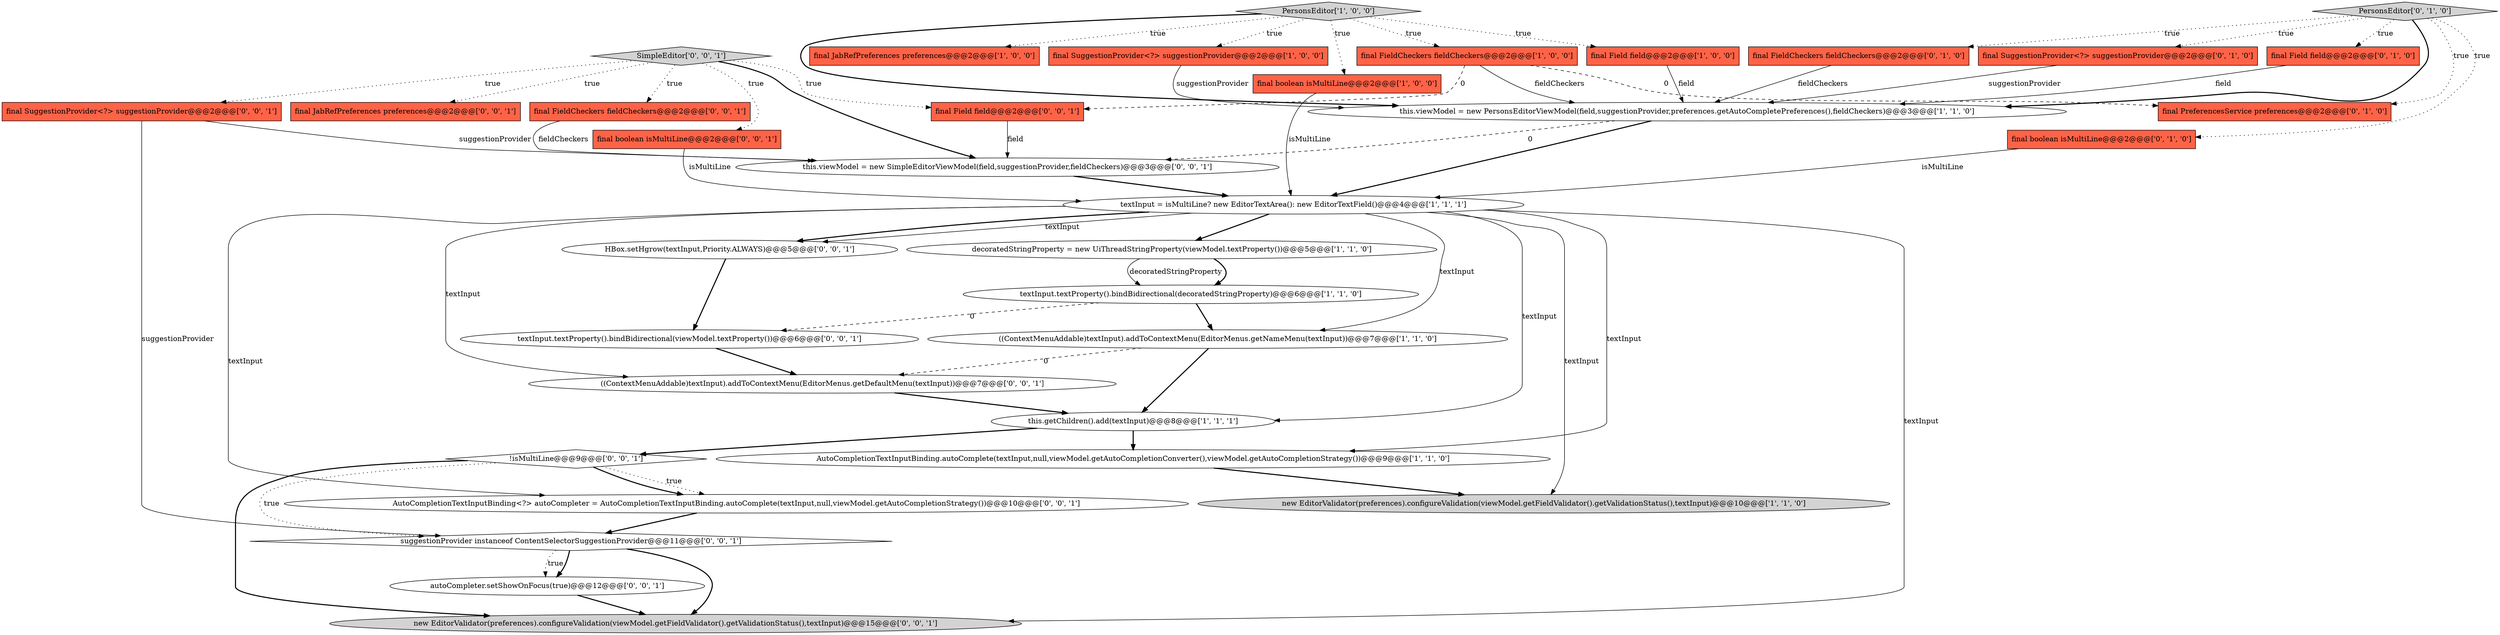 digraph {
30 [style = filled, label = "this.viewModel = new SimpleEditorViewModel(field,suggestionProvider,fieldCheckers)@@@3@@@['0', '0', '1']", fillcolor = white, shape = ellipse image = "AAA0AAABBB3BBB"];
32 [style = filled, label = "suggestionProvider instanceof ContentSelectorSuggestionProvider@@@11@@@['0', '0', '1']", fillcolor = white, shape = diamond image = "AAA0AAABBB3BBB"];
31 [style = filled, label = "textInput.textProperty().bindBidirectional(viewModel.textProperty())@@@6@@@['0', '0', '1']", fillcolor = white, shape = ellipse image = "AAA0AAABBB3BBB"];
21 [style = filled, label = "HBox.setHgrow(textInput,Priority.ALWAYS)@@@5@@@['0', '0', '1']", fillcolor = white, shape = ellipse image = "AAA0AAABBB3BBB"];
16 [style = filled, label = "final FieldCheckers fieldCheckers@@@2@@@['0', '1', '0']", fillcolor = tomato, shape = box image = "AAA0AAABBB2BBB"];
28 [style = filled, label = "AutoCompletionTextInputBinding<?> autoCompleter = AutoCompletionTextInputBinding.autoComplete(textInput,null,viewModel.getAutoCompletionStrategy())@@@10@@@['0', '0', '1']", fillcolor = white, shape = ellipse image = "AAA0AAABBB3BBB"];
0 [style = filled, label = "final boolean isMultiLine@@@2@@@['1', '0', '0']", fillcolor = tomato, shape = box image = "AAA0AAABBB1BBB"];
10 [style = filled, label = "final JabRefPreferences preferences@@@2@@@['1', '0', '0']", fillcolor = tomato, shape = box image = "AAA0AAABBB1BBB"];
18 [style = filled, label = "final SuggestionProvider<?> suggestionProvider@@@2@@@['0', '1', '0']", fillcolor = tomato, shape = box image = "AAA0AAABBB2BBB"];
13 [style = filled, label = "textInput = isMultiLine? new EditorTextArea(): new EditorTextField()@@@4@@@['1', '1', '1']", fillcolor = white, shape = ellipse image = "AAA0AAABBB1BBB"];
17 [style = filled, label = "final boolean isMultiLine@@@2@@@['0', '1', '0']", fillcolor = tomato, shape = box image = "AAA0AAABBB2BBB"];
24 [style = filled, label = "SimpleEditor['0', '0', '1']", fillcolor = lightgray, shape = diamond image = "AAA0AAABBB3BBB"];
22 [style = filled, label = "final boolean isMultiLine@@@2@@@['0', '0', '1']", fillcolor = tomato, shape = box image = "AAA0AAABBB3BBB"];
14 [style = filled, label = "final Field field@@@2@@@['0', '1', '0']", fillcolor = tomato, shape = box image = "AAA0AAABBB2BBB"];
25 [style = filled, label = "!isMultiLine@@@9@@@['0', '0', '1']", fillcolor = white, shape = diamond image = "AAA0AAABBB3BBB"];
29 [style = filled, label = "final JabRefPreferences preferences@@@2@@@['0', '0', '1']", fillcolor = tomato, shape = box image = "AAA0AAABBB3BBB"];
4 [style = filled, label = "this.getChildren().add(textInput)@@@8@@@['1', '1', '1']", fillcolor = white, shape = ellipse image = "AAA0AAABBB1BBB"];
11 [style = filled, label = "new EditorValidator(preferences).configureValidation(viewModel.getFieldValidator().getValidationStatus(),textInput)@@@10@@@['1', '1', '0']", fillcolor = lightgray, shape = ellipse image = "AAA0AAABBB1BBB"];
12 [style = filled, label = "final FieldCheckers fieldCheckers@@@2@@@['1', '0', '0']", fillcolor = tomato, shape = box image = "AAA1AAABBB1BBB"];
26 [style = filled, label = "final FieldCheckers fieldCheckers@@@2@@@['0', '0', '1']", fillcolor = tomato, shape = box image = "AAA0AAABBB3BBB"];
27 [style = filled, label = "final SuggestionProvider<?> suggestionProvider@@@2@@@['0', '0', '1']", fillcolor = tomato, shape = box image = "AAA0AAABBB3BBB"];
33 [style = filled, label = "final Field field@@@2@@@['0', '0', '1']", fillcolor = tomato, shape = box image = "AAA0AAABBB3BBB"];
34 [style = filled, label = "new EditorValidator(preferences).configureValidation(viewModel.getFieldValidator().getValidationStatus(),textInput)@@@15@@@['0', '0', '1']", fillcolor = lightgray, shape = ellipse image = "AAA0AAABBB3BBB"];
6 [style = filled, label = "AutoCompletionTextInputBinding.autoComplete(textInput,null,viewModel.getAutoCompletionConverter(),viewModel.getAutoCompletionStrategy())@@@9@@@['1', '1', '0']", fillcolor = white, shape = ellipse image = "AAA0AAABBB1BBB"];
19 [style = filled, label = "final PreferencesService preferences@@@2@@@['0', '1', '0']", fillcolor = tomato, shape = box image = "AAA1AAABBB2BBB"];
3 [style = filled, label = "textInput.textProperty().bindBidirectional(decoratedStringProperty)@@@6@@@['1', '1', '0']", fillcolor = white, shape = ellipse image = "AAA0AAABBB1BBB"];
23 [style = filled, label = "((ContextMenuAddable)textInput).addToContextMenu(EditorMenus.getDefaultMenu(textInput))@@@7@@@['0', '0', '1']", fillcolor = white, shape = ellipse image = "AAA0AAABBB3BBB"];
2 [style = filled, label = "final SuggestionProvider<?> suggestionProvider@@@2@@@['1', '0', '0']", fillcolor = tomato, shape = box image = "AAA0AAABBB1BBB"];
15 [style = filled, label = "PersonsEditor['0', '1', '0']", fillcolor = lightgray, shape = diamond image = "AAA0AAABBB2BBB"];
1 [style = filled, label = "PersonsEditor['1', '0', '0']", fillcolor = lightgray, shape = diamond image = "AAA0AAABBB1BBB"];
8 [style = filled, label = "decoratedStringProperty = new UiThreadStringProperty(viewModel.textProperty())@@@5@@@['1', '1', '0']", fillcolor = white, shape = ellipse image = "AAA0AAABBB1BBB"];
7 [style = filled, label = "this.viewModel = new PersonsEditorViewModel(field,suggestionProvider,preferences.getAutoCompletePreferences(),fieldCheckers)@@@3@@@['1', '1', '0']", fillcolor = white, shape = ellipse image = "AAA0AAABBB1BBB"];
9 [style = filled, label = "((ContextMenuAddable)textInput).addToContextMenu(EditorMenus.getNameMenu(textInput))@@@7@@@['1', '1', '0']", fillcolor = white, shape = ellipse image = "AAA0AAABBB1BBB"];
5 [style = filled, label = "final Field field@@@2@@@['1', '0', '0']", fillcolor = tomato, shape = box image = "AAA0AAABBB1BBB"];
20 [style = filled, label = "autoCompleter.setShowOnFocus(true)@@@12@@@['0', '0', '1']", fillcolor = white, shape = ellipse image = "AAA0AAABBB3BBB"];
7->13 [style = bold, label=""];
0->13 [style = solid, label="isMultiLine"];
25->32 [style = dotted, label="true"];
25->28 [style = bold, label=""];
12->33 [style = dashed, label="0"];
31->23 [style = bold, label=""];
30->13 [style = bold, label=""];
1->10 [style = dotted, label="true"];
14->7 [style = solid, label="field"];
15->7 [style = bold, label=""];
13->23 [style = solid, label="textInput"];
4->25 [style = bold, label=""];
25->34 [style = bold, label=""];
4->6 [style = bold, label=""];
3->31 [style = dashed, label="0"];
20->34 [style = bold, label=""];
24->29 [style = dotted, label="true"];
9->4 [style = bold, label=""];
15->18 [style = dotted, label="true"];
8->3 [style = bold, label=""];
22->13 [style = solid, label="isMultiLine"];
13->9 [style = solid, label="textInput"];
23->4 [style = bold, label=""];
12->7 [style = solid, label="fieldCheckers"];
32->20 [style = dotted, label="true"];
5->7 [style = solid, label="field"];
24->33 [style = dotted, label="true"];
25->28 [style = dotted, label="true"];
32->34 [style = bold, label=""];
13->6 [style = solid, label="textInput"];
15->14 [style = dotted, label="true"];
15->16 [style = dotted, label="true"];
24->27 [style = dotted, label="true"];
26->30 [style = solid, label="fieldCheckers"];
1->7 [style = bold, label=""];
9->23 [style = dashed, label="0"];
28->32 [style = bold, label=""];
24->30 [style = bold, label=""];
33->30 [style = solid, label="field"];
15->17 [style = dotted, label="true"];
3->9 [style = bold, label=""];
2->7 [style = solid, label="suggestionProvider"];
27->32 [style = solid, label="suggestionProvider"];
21->31 [style = bold, label=""];
12->19 [style = dashed, label="0"];
16->7 [style = solid, label="fieldCheckers"];
24->26 [style = dotted, label="true"];
17->13 [style = solid, label="isMultiLine"];
15->19 [style = dotted, label="true"];
24->22 [style = dotted, label="true"];
6->11 [style = bold, label=""];
7->30 [style = dashed, label="0"];
1->12 [style = dotted, label="true"];
13->21 [style = solid, label="textInput"];
13->34 [style = solid, label="textInput"];
13->4 [style = solid, label="textInput"];
8->3 [style = solid, label="decoratedStringProperty"];
1->0 [style = dotted, label="true"];
18->7 [style = solid, label="suggestionProvider"];
13->8 [style = bold, label=""];
1->2 [style = dotted, label="true"];
13->11 [style = solid, label="textInput"];
13->21 [style = bold, label=""];
1->5 [style = dotted, label="true"];
32->20 [style = bold, label=""];
27->30 [style = solid, label="suggestionProvider"];
13->28 [style = solid, label="textInput"];
}
